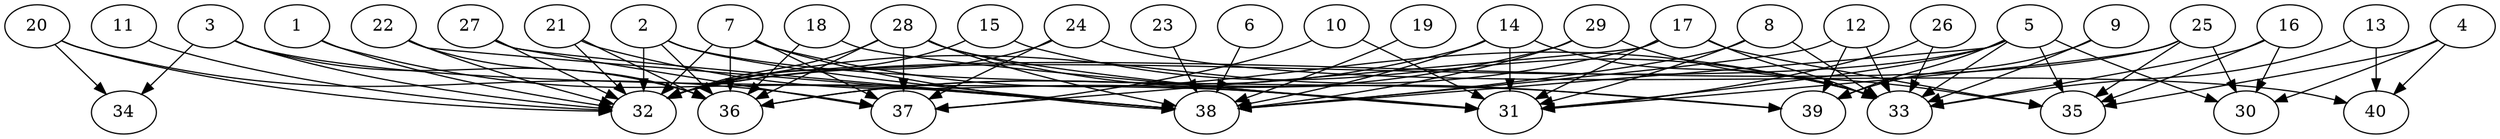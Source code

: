 // DAG automatically generated by daggen at Thu Oct  3 14:06:50 2019
// ./daggen --dot -n 40 --ccr 0.4 --fat 0.9 --regular 0.9 --density 0.5 --mindata 5242880 --maxdata 52428800 
digraph G {
  1 [size="112043520", alpha="0.05", expect_size="44817408"] 
  1 -> 32 [size ="44817408"]
  1 -> 38 [size ="44817408"]
  2 [size="19960320", alpha="0.03", expect_size="7984128"] 
  2 -> 32 [size ="7984128"]
  2 -> 36 [size ="7984128"]
  2 -> 38 [size ="7984128"]
  2 -> 39 [size ="7984128"]
  3 [size="122439680", alpha="0.09", expect_size="48975872"] 
  3 -> 31 [size ="48975872"]
  3 -> 32 [size ="48975872"]
  3 -> 34 [size ="48975872"]
  3 -> 36 [size ="48975872"]
  4 [size="68782080", alpha="0.03", expect_size="27512832"] 
  4 -> 30 [size ="27512832"]
  4 -> 35 [size ="27512832"]
  4 -> 40 [size ="27512832"]
  5 [size="65379840", alpha="0.02", expect_size="26151936"] 
  5 -> 30 [size ="26151936"]
  5 -> 31 [size ="26151936"]
  5 -> 32 [size ="26151936"]
  5 -> 33 [size ="26151936"]
  5 -> 35 [size ="26151936"]
  5 -> 38 [size ="26151936"]
  5 -> 39 [size ="26151936"]
  6 [size="58119680", alpha="0.19", expect_size="23247872"] 
  6 -> 38 [size ="23247872"]
  7 [size="87861760", alpha="0.04", expect_size="35144704"] 
  7 -> 32 [size ="35144704"]
  7 -> 33 [size ="35144704"]
  7 -> 36 [size ="35144704"]
  7 -> 37 [size ="35144704"]
  7 -> 38 [size ="35144704"]
  8 [size="118912000", alpha="0.20", expect_size="47564800"] 
  8 -> 31 [size ="47564800"]
  8 -> 33 [size ="47564800"]
  8 -> 38 [size ="47564800"]
  9 [size="58892800", alpha="0.04", expect_size="23557120"] 
  9 -> 33 [size ="23557120"]
  9 -> 39 [size ="23557120"]
  10 [size="75151360", alpha="0.03", expect_size="30060544"] 
  10 -> 31 [size ="30060544"]
  10 -> 37 [size ="30060544"]
  11 [size="15016960", alpha="0.08", expect_size="6006784"] 
  11 -> 32 [size ="6006784"]
  12 [size="44764160", alpha="0.07", expect_size="17905664"] 
  12 -> 33 [size ="17905664"]
  12 -> 38 [size ="17905664"]
  12 -> 39 [size ="17905664"]
  13 [size="63454720", alpha="0.06", expect_size="25381888"] 
  13 -> 33 [size ="25381888"]
  13 -> 40 [size ="25381888"]
  14 [size="118325760", alpha="0.15", expect_size="47330304"] 
  14 -> 31 [size ="47330304"]
  14 -> 33 [size ="47330304"]
  14 -> 36 [size ="47330304"]
  14 -> 38 [size ="47330304"]
  15 [size="17108480", alpha="0.19", expect_size="6843392"] 
  15 -> 32 [size ="6843392"]
  15 -> 33 [size ="6843392"]
  16 [size="27402240", alpha="0.08", expect_size="10960896"] 
  16 -> 30 [size ="10960896"]
  16 -> 33 [size ="10960896"]
  16 -> 35 [size ="10960896"]
  17 [size="21946880", alpha="0.07", expect_size="8778752"] 
  17 -> 31 [size ="8778752"]
  17 -> 32 [size ="8778752"]
  17 -> 33 [size ="8778752"]
  17 -> 35 [size ="8778752"]
  17 -> 37 [size ="8778752"]
  18 [size="45268480", alpha="0.14", expect_size="18107392"] 
  18 -> 31 [size ="18107392"]
  18 -> 36 [size ="18107392"]
  19 [size="43235840", alpha="0.10", expect_size="17294336"] 
  19 -> 38 [size ="17294336"]
  20 [size="65479680", alpha="0.20", expect_size="26191872"] 
  20 -> 32 [size ="26191872"]
  20 -> 34 [size ="26191872"]
  20 -> 37 [size ="26191872"]
  21 [size="80609280", alpha="0.07", expect_size="32243712"] 
  21 -> 31 [size ="32243712"]
  21 -> 32 [size ="32243712"]
  21 -> 36 [size ="32243712"]
  22 [size="129041920", alpha="0.15", expect_size="51616768"] 
  22 -> 32 [size ="51616768"]
  22 -> 36 [size ="51616768"]
  22 -> 38 [size ="51616768"]
  23 [size="53639680", alpha="0.02", expect_size="21455872"] 
  23 -> 38 [size ="21455872"]
  24 [size="86330880", alpha="0.18", expect_size="34532352"] 
  24 -> 32 [size ="34532352"]
  24 -> 37 [size ="34532352"]
  24 -> 40 [size ="34532352"]
  25 [size="55546880", alpha="0.03", expect_size="22218752"] 
  25 -> 30 [size ="22218752"]
  25 -> 31 [size ="22218752"]
  25 -> 32 [size ="22218752"]
  25 -> 35 [size ="22218752"]
  26 [size="52416000", alpha="0.15", expect_size="20966400"] 
  26 -> 31 [size ="20966400"]
  26 -> 33 [size ="20966400"]
  27 [size="98769920", alpha="0.00", expect_size="39507968"] 
  27 -> 32 [size ="39507968"]
  27 -> 37 [size ="39507968"]
  27 -> 38 [size ="39507968"]
  28 [size="24550400", alpha="0.04", expect_size="9820160"] 
  28 -> 31 [size ="9820160"]
  28 -> 32 [size ="9820160"]
  28 -> 36 [size ="9820160"]
  28 -> 37 [size ="9820160"]
  28 -> 38 [size ="9820160"]
  28 -> 39 [size ="9820160"]
  29 [size="104985600", alpha="0.15", expect_size="41994240"] 
  29 -> 35 [size ="41994240"]
  29 -> 36 [size ="41994240"]
  29 -> 38 [size ="41994240"]
  30 [size="43937280", alpha="0.16", expect_size="17574912"] 
  31 [size="42946560", alpha="0.18", expect_size="17178624"] 
  32 [size="82982400", alpha="0.05", expect_size="33192960"] 
  33 [size="52938240", alpha="0.01", expect_size="21175296"] 
  34 [size="62149120", alpha="0.14", expect_size="24859648"] 
  35 [size="48322560", alpha="0.09", expect_size="19329024"] 
  36 [size="63731200", alpha="0.05", expect_size="25492480"] 
  37 [size="35427840", alpha="0.03", expect_size="14171136"] 
  38 [size="38167040", alpha="0.07", expect_size="15266816"] 
  39 [size="59788800", alpha="0.16", expect_size="23915520"] 
  40 [size="28113920", alpha="0.13", expect_size="11245568"] 
}
